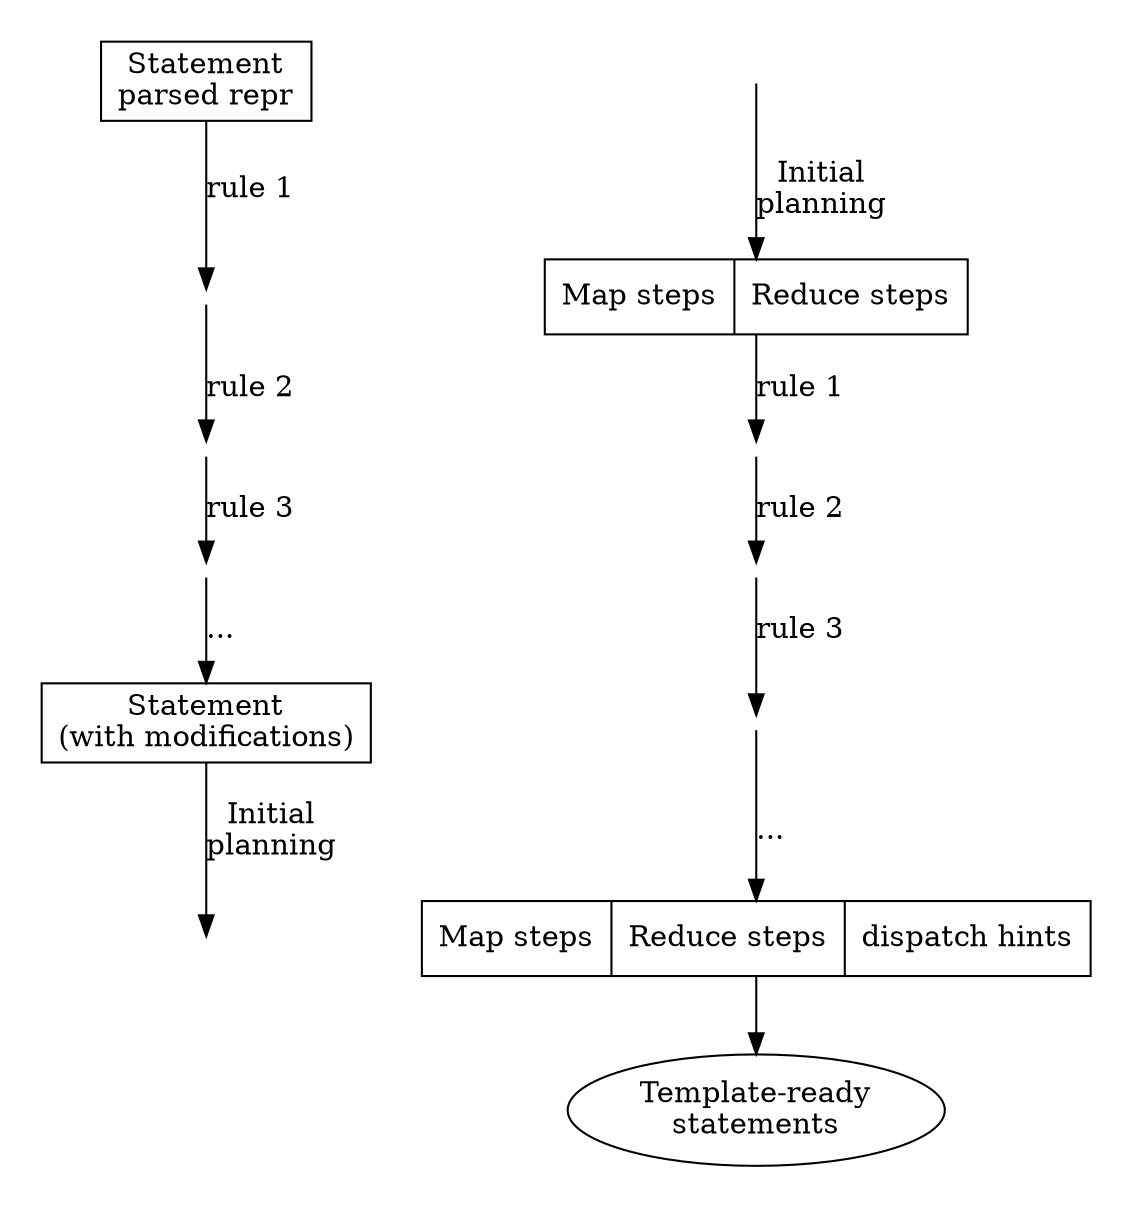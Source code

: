 // Copyright 2012 LSST Corporation
// GPLv3
// Generate using:
// dot -Tpng -oquerymanip1.png doc/query_manipulation.dot
// For dbQserv/QueryManipulation

digraph QservQueryManipulation {
  ratio=auto
  subgraph cluster_0 {
    style=invis;
    Statement [label="Statement\nparsed repr" shape=box];
    rule1pre [label="" shape=none width=0.1 height=0.1];
    rule2pre [label="" shape=none width=0.1 height=0.1];
    rule3pre [label="" shape=none width=0.1 height=0.1];
    StatementMod [label="Statement\n(with modifications)" shape=box];
    anon [style=invis label="" width=0 height=0];

    Statement -> rule1pre [label="rule 1" ];
    rule1pre -> rule2pre [label="rule 2" ];
    rule2pre -> rule3pre [label="rule 3" ];
    rule3pre -> StatementMod  [label="..." ];

    StatementMod-> anon [label="Initial\nplanning"];
   }
  subgraph cluster_2 {
    style=invis;

    anon2 [style=invis label="" width=0 height=0];
    SplitState [label="Map steps|Reduce steps" shape=record];
    rule1post [label="" shape=none width=0.1 height=0.1];
    rule2post [label="" shape=none width=0.1 height=0.1];
    rule3post [label="" shape=none width=0.1 height=0.1];
    SplitStateMod [label="Map steps|Reduce steps| dispatch hints" shape=record];
    Execute [label="Template-ready\nstatements" shape=ellipse];

    anon2 -> SplitState [label="Initial\nplanning"];
    SplitState -> rule1post [label="rule 1" ];
    rule1post -> rule2post [label="rule 2" ];
    rule2post -> rule3post [label="rule 3" ];
    rule3post -> SplitStateMod [label="..." ];
    SplitStateMod -> Execute;
  }



}